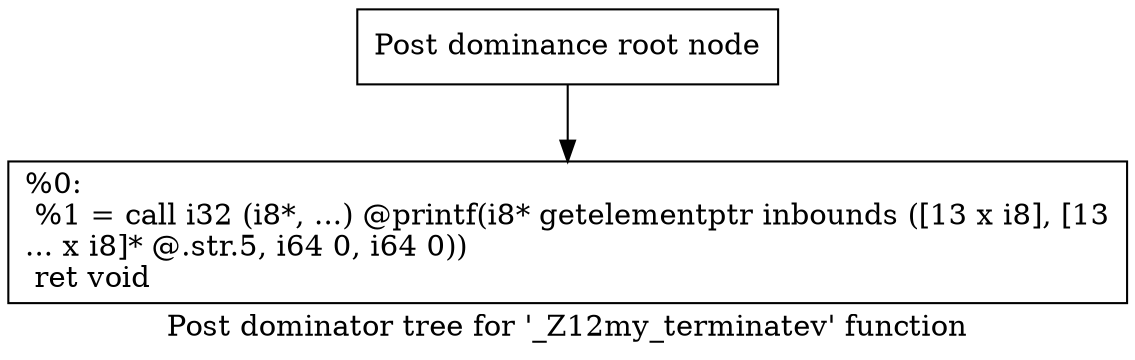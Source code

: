 digraph "Post dominator tree for '_Z12my_terminatev' function" {
	label="Post dominator tree for '_Z12my_terminatev' function";

	Node0x2356360 [shape=record,label="{Post dominance root node}"];
	Node0x2356360 -> Node0x2354780;
	Node0x2354780 [shape=record,label="{%0:\l  %1 = call i32 (i8*, ...) @printf(i8* getelementptr inbounds ([13 x i8], [13\l... x i8]* @.str.5, i64 0, i64 0))\l  ret void\l}"];
}
